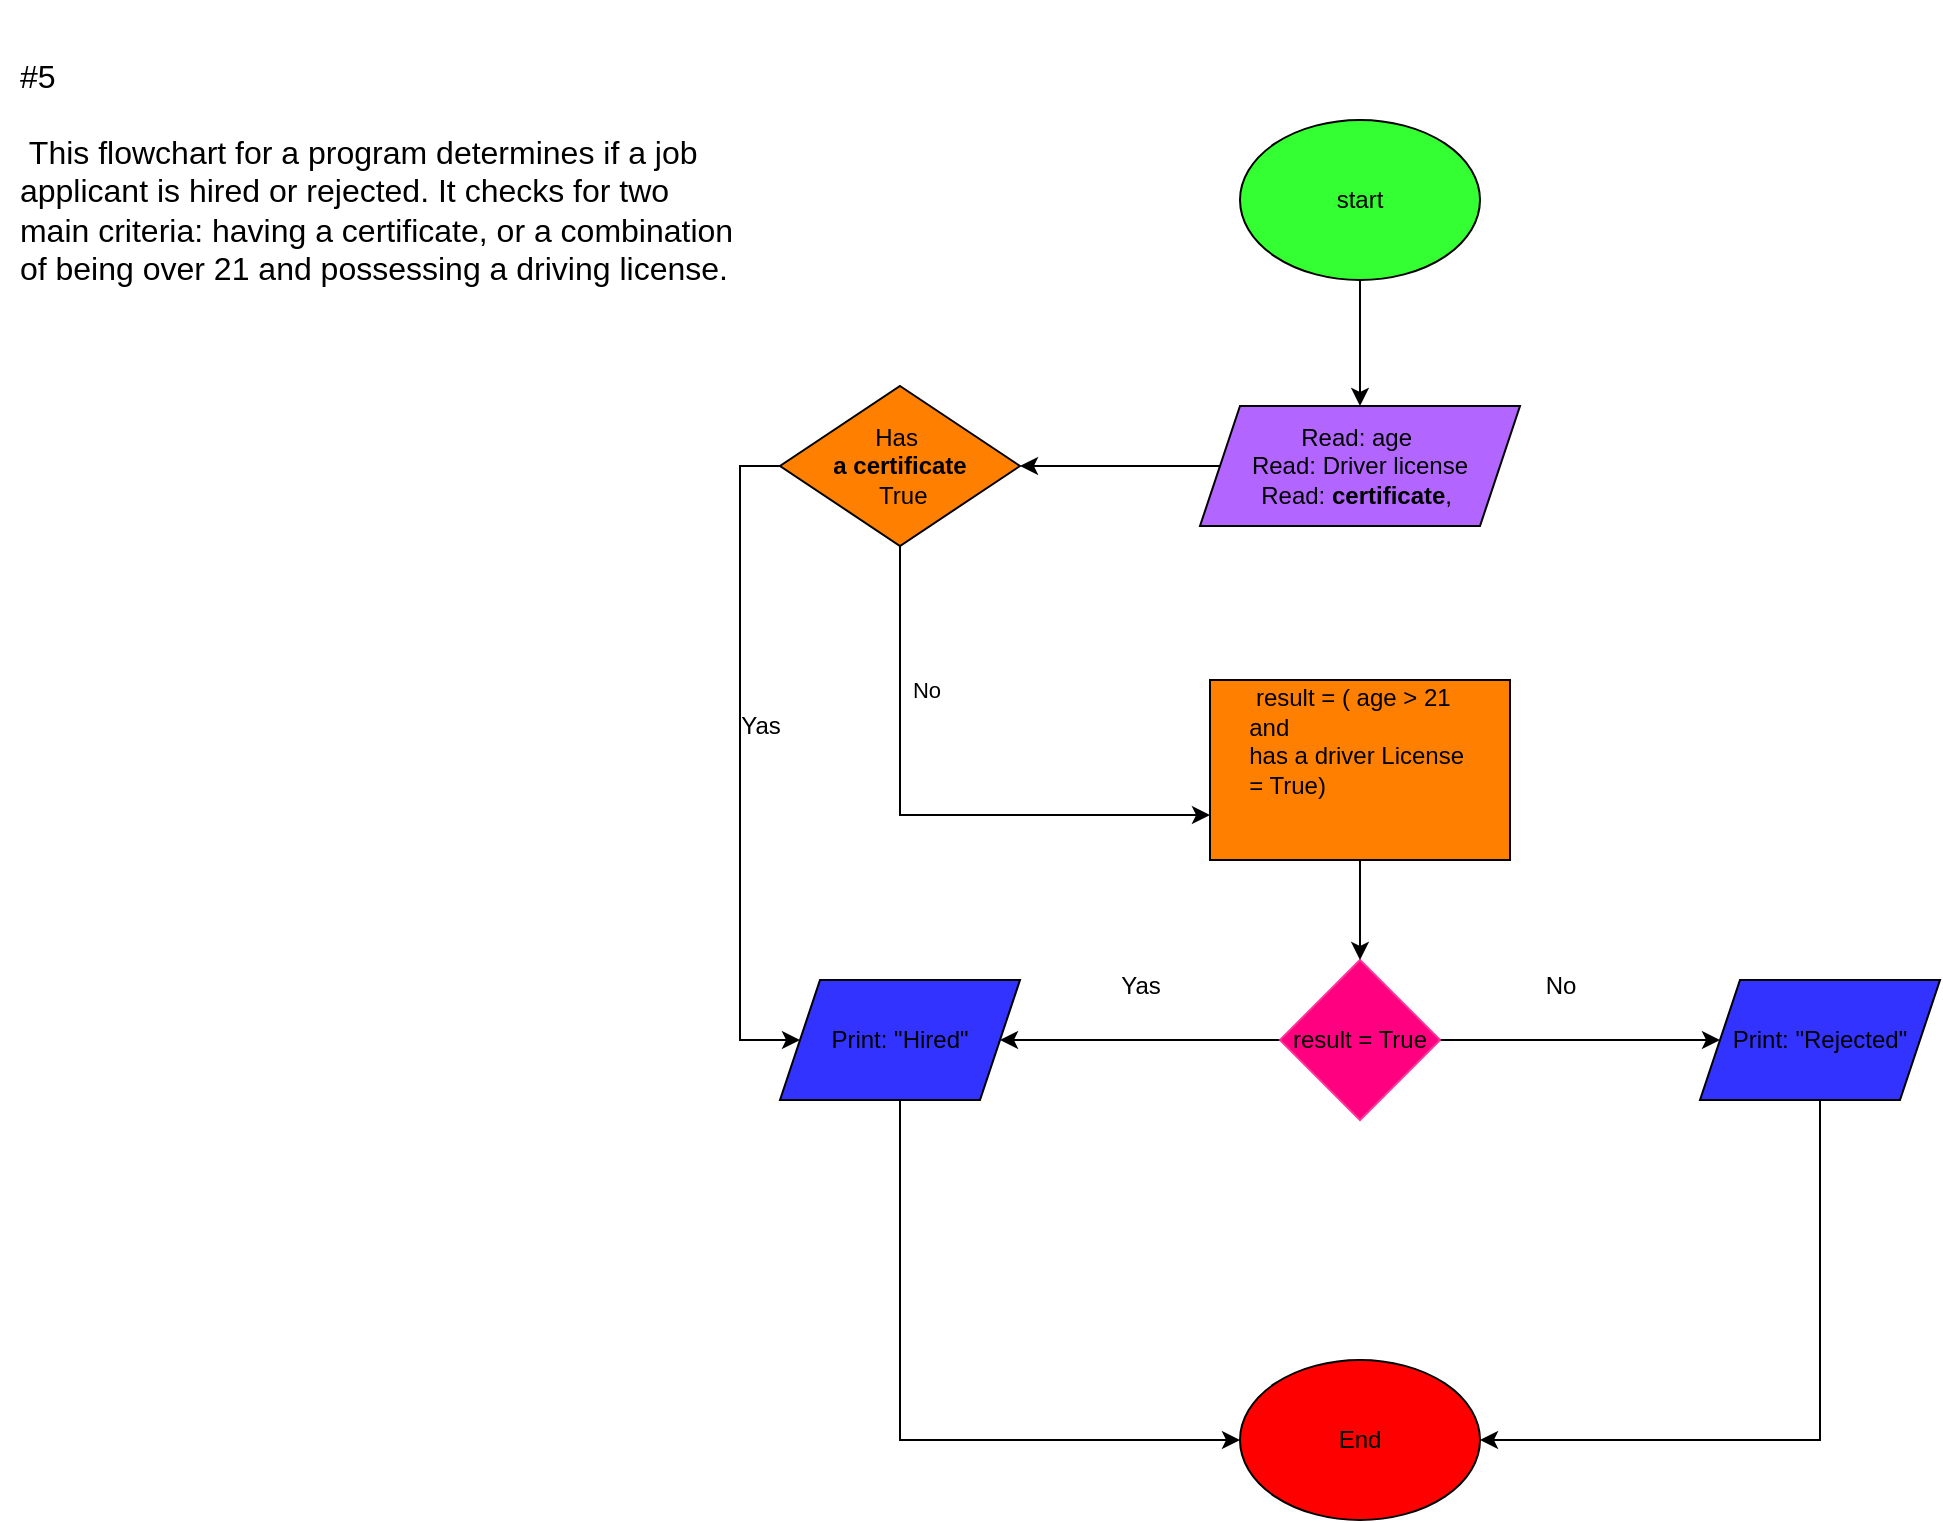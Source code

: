 <mxfile version="27.0.9">
  <diagram name="Page-1" id="Ch7WBxR0OH8SPZ26DBo3">
    <mxGraphModel dx="1967" dy="1240" grid="1" gridSize="10" guides="1" tooltips="1" connect="1" arrows="1" fold="1" page="1" pageScale="1" pageWidth="1169" pageHeight="827" math="0" shadow="0">
      <root>
        <mxCell id="0" />
        <mxCell id="1" parent="0" />
        <mxCell id="mlve-q3boU8CmhF-OKfO-1" value="" style="edgeStyle=orthogonalEdgeStyle;rounded=0;orthogonalLoop=1;jettySize=auto;html=1;" parent="1" source="mlve-q3boU8CmhF-OKfO-2" target="mlve-q3boU8CmhF-OKfO-5" edge="1">
          <mxGeometry relative="1" as="geometry" />
        </mxCell>
        <mxCell id="mlve-q3boU8CmhF-OKfO-2" value="start" style="ellipse;whiteSpace=wrap;html=1;fillColor=#33FF33;" parent="1" vertex="1">
          <mxGeometry x="240" y="-70" width="120" height="80" as="geometry" />
        </mxCell>
        <mxCell id="mlve-q3boU8CmhF-OKfO-3" value="End" style="ellipse;whiteSpace=wrap;html=1;fillColor=#FF0000;" parent="1" vertex="1">
          <mxGeometry x="240" y="550" width="120" height="80" as="geometry" />
        </mxCell>
        <mxCell id="mlve-q3boU8CmhF-OKfO-22" value="" style="edgeStyle=orthogonalEdgeStyle;rounded=0;orthogonalLoop=1;jettySize=auto;html=1;" parent="1" source="mlve-q3boU8CmhF-OKfO-5" target="mlve-q3boU8CmhF-OKfO-19" edge="1">
          <mxGeometry relative="1" as="geometry" />
        </mxCell>
        <mxCell id="mlve-q3boU8CmhF-OKfO-5" value="&lt;span style=&quot;background-color: transparent; color: light-dark(rgb(0, 0, 0), rgb(255, 255, 255));&quot;&gt;Read: age&amp;nbsp;&lt;/span&gt;&lt;br&gt;&lt;div&gt;Read: Driver license&lt;/div&gt;&lt;div&gt;Read:&lt;b style=&quot;background-color: transparent; color: light-dark(rgb(0, 0, 0), rgb(255, 255, 255));&quot;&gt;&amp;nbsp;certificate&lt;/b&gt;&lt;span style=&quot;background-color: transparent; color: light-dark(rgb(0, 0, 0), rgb(255, 255, 255));&quot;&gt;,&lt;/span&gt;&lt;span style=&quot;background-color: transparent; color: light-dark(rgb(0, 0, 0), rgb(255, 255, 255));&quot;&gt;&amp;nbsp;&lt;/span&gt;&lt;/div&gt;" style="shape=parallelogram;perimeter=parallelogramPerimeter;whiteSpace=wrap;html=1;fixedSize=1;strokeColor=default;fillColor=#B266FF;align=center;" parent="1" vertex="1">
          <mxGeometry x="220" y="73" width="160" height="60" as="geometry" />
        </mxCell>
        <mxCell id="mlve-q3boU8CmhF-OKfO-6" style="edgeStyle=orthogonalEdgeStyle;rounded=0;orthogonalLoop=1;jettySize=auto;html=1;entryX=1;entryY=0.5;entryDx=0;entryDy=0;" parent="1" source="mlve-q3boU8CmhF-OKfO-8" target="mlve-q3boU8CmhF-OKfO-14" edge="1">
          <mxGeometry relative="1" as="geometry" />
        </mxCell>
        <mxCell id="mlve-q3boU8CmhF-OKfO-7" style="edgeStyle=orthogonalEdgeStyle;rounded=0;orthogonalLoop=1;jettySize=auto;html=1;entryX=0;entryY=0.5;entryDx=0;entryDy=0;" parent="1" source="mlve-q3boU8CmhF-OKfO-8" target="mlve-q3boU8CmhF-OKfO-10" edge="1">
          <mxGeometry relative="1" as="geometry" />
        </mxCell>
        <mxCell id="mlve-q3boU8CmhF-OKfO-8" value="result = True" style="rhombus;whiteSpace=wrap;html=1;strokeColor=#FF3399;fillColor=#FF0080;" parent="1" vertex="1">
          <mxGeometry x="260" y="350" width="80" height="80" as="geometry" />
        </mxCell>
        <mxCell id="mlve-q3boU8CmhF-OKfO-9" style="edgeStyle=orthogonalEdgeStyle;rounded=0;orthogonalLoop=1;jettySize=auto;html=1;exitX=0.5;exitY=1;exitDx=0;exitDy=0;" parent="1" source="mlve-q3boU8CmhF-OKfO-10" target="mlve-q3boU8CmhF-OKfO-3" edge="1">
          <mxGeometry relative="1" as="geometry">
            <Array as="points">
              <mxPoint x="530" y="590" />
            </Array>
          </mxGeometry>
        </mxCell>
        <mxCell id="mlve-q3boU8CmhF-OKfO-10" value="Print: &quot;Rejected&quot;" style="shape=parallelogram;perimeter=parallelogramPerimeter;whiteSpace=wrap;html=1;fixedSize=1;fillColor=#3333FF;" parent="1" vertex="1">
          <mxGeometry x="470" y="360" width="120" height="60" as="geometry" />
        </mxCell>
        <mxCell id="mlve-q3boU8CmhF-OKfO-11" value="" style="edgeStyle=orthogonalEdgeStyle;rounded=0;orthogonalLoop=1;jettySize=auto;html=1;" parent="1" source="mlve-q3boU8CmhF-OKfO-12" target="mlve-q3boU8CmhF-OKfO-8" edge="1">
          <mxGeometry relative="1" as="geometry" />
        </mxCell>
        <mxCell id="mlve-q3boU8CmhF-OKfO-12" value="&lt;br&gt;&lt;div style=&quot;text-align: left; text-wrap-mode: nowrap;&quot;&gt;&lt;span style=&quot;background-color: transparent; color: rgb(255, 255, 255);&quot;&gt;&amp;nbsp;&lt;/span&gt;&lt;/div&gt;&lt;div style=&quot;text-align: left; text-wrap-mode: nowrap;&quot;&gt;&lt;span style=&quot;background-color: transparent;&quot;&gt;&amp;nbsp;result = ( age &amp;gt; 21&amp;nbsp;&lt;/span&gt;&lt;/div&gt;&lt;div style=&quot;text-align: left; text-wrap-mode: nowrap;&quot;&gt;&lt;span style=&quot;background-color: transparent;&quot;&gt;and&amp;nbsp;&lt;/span&gt;&lt;/div&gt;&lt;div style=&quot;text-align: left; text-wrap-mode: nowrap;&quot;&gt;&lt;span style=&quot;background-color: transparent;&quot;&gt;has a driver License&amp;nbsp;&lt;/span&gt;&lt;/div&gt;&lt;div style=&quot;text-align: left; text-wrap-mode: nowrap;&quot;&gt;&lt;span style=&quot;background-color: transparent;&quot;&gt;= True)&lt;/span&gt;&lt;/div&gt;&lt;div style=&quot;text-align: left; text-wrap-mode: nowrap;&quot;&gt;&lt;br&gt;&lt;/div&gt;&lt;div style=&quot;text-align: left; text-wrap-mode: nowrap;&quot;&gt;&lt;font style=&quot;color: rgb(255, 0, 0);&quot;&gt;&lt;br&gt;&lt;/font&gt;&lt;/div&gt;&lt;div style=&quot;text-align: left; text-wrap-mode: nowrap;&quot;&gt;&lt;br&gt;&lt;/div&gt;&lt;div style=&quot;text-align: left; text-wrap-mode: nowrap;&quot;&gt;&amp;nbsp;&lt;/div&gt;" style="rounded=0;whiteSpace=wrap;html=1;fillColor=#FF8000;" parent="1" vertex="1">
          <mxGeometry x="225" y="210" width="150" height="90" as="geometry" />
        </mxCell>
        <mxCell id="mlve-q3boU8CmhF-OKfO-13" style="edgeStyle=orthogonalEdgeStyle;rounded=0;orthogonalLoop=1;jettySize=auto;html=1;entryX=0;entryY=0.5;entryDx=0;entryDy=0;" parent="1" source="mlve-q3boU8CmhF-OKfO-14" target="mlve-q3boU8CmhF-OKfO-3" edge="1">
          <mxGeometry relative="1" as="geometry">
            <Array as="points">
              <mxPoint x="70" y="590" />
            </Array>
          </mxGeometry>
        </mxCell>
        <mxCell id="mlve-q3boU8CmhF-OKfO-14" value="Print: &quot;Hired&quot;" style="shape=parallelogram;perimeter=parallelogramPerimeter;whiteSpace=wrap;html=1;fixedSize=1;fillColor=#3333FF;" parent="1" vertex="1">
          <mxGeometry x="10" y="360" width="120" height="60" as="geometry" />
        </mxCell>
        <mxCell id="mlve-q3boU8CmhF-OKfO-16" value="&lt;font style=&quot;font-size: 16px;&quot;&gt;&lt;br&gt;&lt;/font&gt;&lt;div style=&quot;text-align: left;&quot;&gt;&lt;font style=&quot;font-size: 16px;&quot;&gt;#5&lt;/font&gt;&lt;/div&gt;&lt;div style=&quot;text-align: left;&quot;&gt;&lt;font style=&quot;font-size: 16px;&quot;&gt;&lt;br&gt;&lt;/font&gt;&lt;/div&gt;&lt;div style=&quot;text-align: left;&quot;&gt;&lt;div&gt;&lt;font style=&quot;font-size: 16px;&quot;&gt;&amp;nbsp;This flowchart for a program determines if a job&amp;nbsp;&lt;/font&gt;&lt;/div&gt;&lt;div&gt;&lt;font style=&quot;font-size: 16px;&quot;&gt;applicant is hired or rejected.&lt;span style=&quot;background-color: transparent; color: light-dark(rgb(0, 0, 0), rgb(255, 255, 255));&quot;&gt;&amp;nbsp;It checks for two&amp;nbsp;&lt;/span&gt;&lt;/font&gt;&lt;/div&gt;&lt;div&gt;&lt;span style=&quot;background-color: transparent; color: light-dark(rgb(0, 0, 0), rgb(255, 255, 255));&quot;&gt;&lt;font style=&quot;font-size: 16px;&quot;&gt;main criteria: having a certificate, or a combination&amp;nbsp;&lt;/font&gt;&lt;/span&gt;&lt;/div&gt;&lt;div&gt;&lt;font style=&quot;font-size: 16px;&quot;&gt;&lt;span style=&quot;background-color: transparent; color: light-dark(rgb(0, 0, 0), rgb(255, 255, 255));&quot;&gt;of&lt;/span&gt;&lt;span style=&quot;background-color: transparent; color: light-dark(rgb(0, 0, 0), rgb(255, 255, 255));&quot;&gt;&amp;nbsp;being over 21 and possessing a driving license.&lt;/span&gt;&lt;/font&gt;&lt;/div&gt;&lt;div&gt;&lt;font style=&quot;font-size: 16px;&quot;&gt;&lt;br&gt;&lt;/font&gt;&lt;/div&gt;&lt;/div&gt;&lt;div style=&quot;text-align: left;&quot;&gt;&lt;font style=&quot;font-size: 16px;&quot;&gt;&lt;br&gt;&lt;/font&gt;&lt;/div&gt;&lt;div style=&quot;text-align: left;&quot;&gt;&lt;font style=&quot;font-size: 16px;&quot;&gt;&amp;nbsp;&lt;/font&gt;&lt;/div&gt;" style="text;html=1;align=center;verticalAlign=middle;resizable=0;points=[];autosize=1;strokeColor=none;fillColor=none;" parent="1" vertex="1">
          <mxGeometry x="-380" y="-130" width="380" height="210" as="geometry" />
        </mxCell>
        <mxCell id="mlve-q3boU8CmhF-OKfO-23" style="edgeStyle=orthogonalEdgeStyle;rounded=0;orthogonalLoop=1;jettySize=auto;html=1;exitX=0;exitY=0.5;exitDx=0;exitDy=0;entryX=0;entryY=0.5;entryDx=0;entryDy=0;" parent="1" source="mlve-q3boU8CmhF-OKfO-19" target="mlve-q3boU8CmhF-OKfO-14" edge="1">
          <mxGeometry relative="1" as="geometry">
            <mxPoint x="40" y="220" as="sourcePoint" />
            <Array as="points">
              <mxPoint x="-10" y="103" />
              <mxPoint x="-10" y="390" />
            </Array>
          </mxGeometry>
        </mxCell>
        <mxCell id="mlve-q3boU8CmhF-OKfO-25" style="edgeStyle=orthogonalEdgeStyle;rounded=0;orthogonalLoop=1;jettySize=auto;html=1;entryX=0;entryY=0.75;entryDx=0;entryDy=0;" parent="1" source="mlve-q3boU8CmhF-OKfO-19" target="mlve-q3boU8CmhF-OKfO-12" edge="1">
          <mxGeometry relative="1" as="geometry">
            <Array as="points">
              <mxPoint x="70" y="278" />
            </Array>
          </mxGeometry>
        </mxCell>
        <mxCell id="mlve-q3boU8CmhF-OKfO-26" value="No" style="edgeLabel;html=1;align=center;verticalAlign=middle;resizable=0;points=[];" parent="mlve-q3boU8CmhF-OKfO-25" vertex="1" connectable="0">
          <mxGeometry x="-0.499" y="13" relative="1" as="geometry">
            <mxPoint y="-1" as="offset" />
          </mxGeometry>
        </mxCell>
        <mxCell id="mlve-q3boU8CmhF-OKfO-19" value="Has&amp;nbsp;&lt;div&gt;&lt;b&gt;a certificate&lt;/b&gt;&lt;div&gt;&lt;span style=&quot;background-color: transparent; color: light-dark(rgb(0, 0, 0), rgb(255, 255, 255));&quot;&gt;&amp;nbsp;True&lt;/span&gt;&lt;/div&gt;&lt;/div&gt;" style="rhombus;whiteSpace=wrap;html=1;fillColor=#FF8000;" parent="1" vertex="1">
          <mxGeometry x="10" y="63" width="120" height="80" as="geometry" />
        </mxCell>
        <mxCell id="mlve-q3boU8CmhF-OKfO-20" value="No" style="text;html=1;align=center;verticalAlign=middle;resizable=0;points=[];autosize=1;strokeColor=none;fillColor=none;" parent="1" vertex="1">
          <mxGeometry x="380" y="348" width="40" height="30" as="geometry" />
        </mxCell>
        <mxCell id="mlve-q3boU8CmhF-OKfO-21" value="Yas" style="text;html=1;align=center;verticalAlign=middle;resizable=0;points=[];autosize=1;strokeColor=none;fillColor=none;" parent="1" vertex="1">
          <mxGeometry x="170" y="348" width="40" height="30" as="geometry" />
        </mxCell>
        <mxCell id="mlve-q3boU8CmhF-OKfO-24" value="Yas" style="text;html=1;align=center;verticalAlign=middle;resizable=0;points=[];autosize=1;strokeColor=none;fillColor=none;" parent="1" vertex="1">
          <mxGeometry x="-20" y="218" width="40" height="30" as="geometry" />
        </mxCell>
      </root>
    </mxGraphModel>
  </diagram>
</mxfile>
